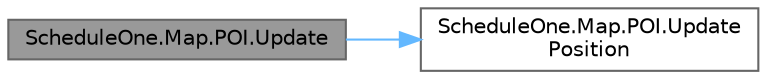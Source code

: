 digraph "ScheduleOne.Map.POI.Update"
{
 // LATEX_PDF_SIZE
  bgcolor="transparent";
  edge [fontname=Helvetica,fontsize=10,labelfontname=Helvetica,labelfontsize=10];
  node [fontname=Helvetica,fontsize=10,shape=box,height=0.2,width=0.4];
  rankdir="LR";
  Node1 [id="Node000001",label="ScheduleOne.Map.POI.Update",height=0.2,width=0.4,color="gray40", fillcolor="grey60", style="filled", fontcolor="black",tooltip=" "];
  Node1 -> Node2 [id="edge1_Node000001_Node000002",color="steelblue1",style="solid",tooltip=" "];
  Node2 [id="Node000002",label="ScheduleOne.Map.POI.Update\lPosition",height=0.2,width=0.4,color="grey40", fillcolor="white", style="filled",URL="$class_schedule_one_1_1_map_1_1_p_o_i.html#a7a5321714b4430e19be344edc86db411",tooltip=" "];
}

